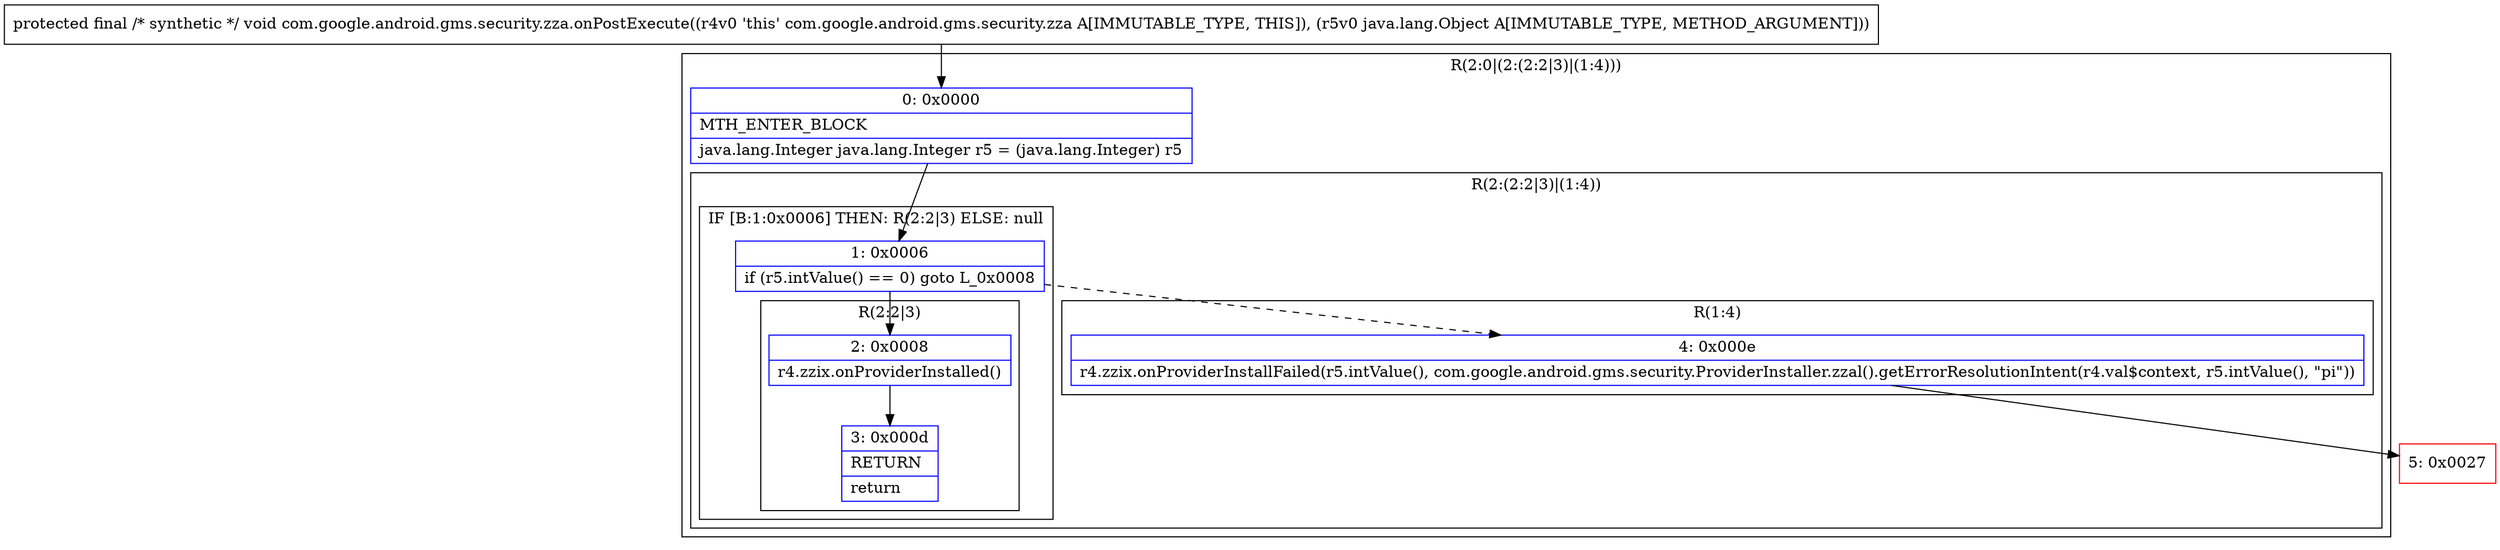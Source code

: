 digraph "CFG forcom.google.android.gms.security.zza.onPostExecute(Ljava\/lang\/Object;)V" {
subgraph cluster_Region_1791221785 {
label = "R(2:0|(2:(2:2|3)|(1:4)))";
node [shape=record,color=blue];
Node_0 [shape=record,label="{0\:\ 0x0000|MTH_ENTER_BLOCK\l|java.lang.Integer java.lang.Integer r5 = (java.lang.Integer) r5\l}"];
subgraph cluster_Region_67877468 {
label = "R(2:(2:2|3)|(1:4))";
node [shape=record,color=blue];
subgraph cluster_IfRegion_936725377 {
label = "IF [B:1:0x0006] THEN: R(2:2|3) ELSE: null";
node [shape=record,color=blue];
Node_1 [shape=record,label="{1\:\ 0x0006|if (r5.intValue() == 0) goto L_0x0008\l}"];
subgraph cluster_Region_1059889352 {
label = "R(2:2|3)";
node [shape=record,color=blue];
Node_2 [shape=record,label="{2\:\ 0x0008|r4.zzix.onProviderInstalled()\l}"];
Node_3 [shape=record,label="{3\:\ 0x000d|RETURN\l|return\l}"];
}
}
subgraph cluster_Region_2005234480 {
label = "R(1:4)";
node [shape=record,color=blue];
Node_4 [shape=record,label="{4\:\ 0x000e|r4.zzix.onProviderInstallFailed(r5.intValue(), com.google.android.gms.security.ProviderInstaller.zzal().getErrorResolutionIntent(r4.val$context, r5.intValue(), \"pi\"))\l}"];
}
}
}
Node_5 [shape=record,color=red,label="{5\:\ 0x0027}"];
MethodNode[shape=record,label="{protected final \/* synthetic *\/ void com.google.android.gms.security.zza.onPostExecute((r4v0 'this' com.google.android.gms.security.zza A[IMMUTABLE_TYPE, THIS]), (r5v0 java.lang.Object A[IMMUTABLE_TYPE, METHOD_ARGUMENT])) }"];
MethodNode -> Node_0;
Node_0 -> Node_1;
Node_1 -> Node_2;
Node_1 -> Node_4[style=dashed];
Node_2 -> Node_3;
Node_4 -> Node_5;
}

